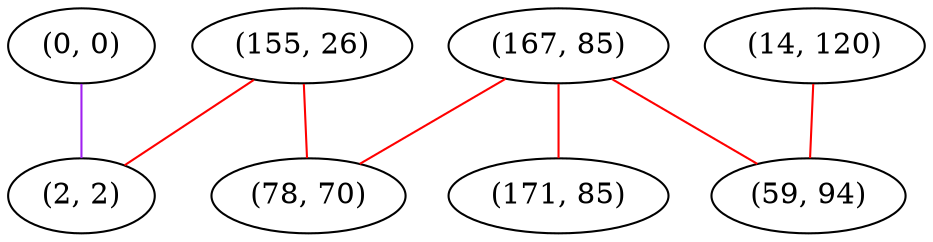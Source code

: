 graph "" {
"(155, 26)";
"(167, 85)";
"(171, 85)";
"(14, 120)";
"(78, 70)";
"(0, 0)";
"(59, 94)";
"(2, 2)";
"(155, 26)" -- "(78, 70)"  [color=red, key=0, weight=1];
"(155, 26)" -- "(2, 2)"  [color=red, key=0, weight=1];
"(167, 85)" -- "(171, 85)"  [color=red, key=0, weight=1];
"(167, 85)" -- "(59, 94)"  [color=red, key=0, weight=1];
"(167, 85)" -- "(78, 70)"  [color=red, key=0, weight=1];
"(14, 120)" -- "(59, 94)"  [color=red, key=0, weight=1];
"(0, 0)" -- "(2, 2)"  [color=purple, key=0, weight=4];
}
